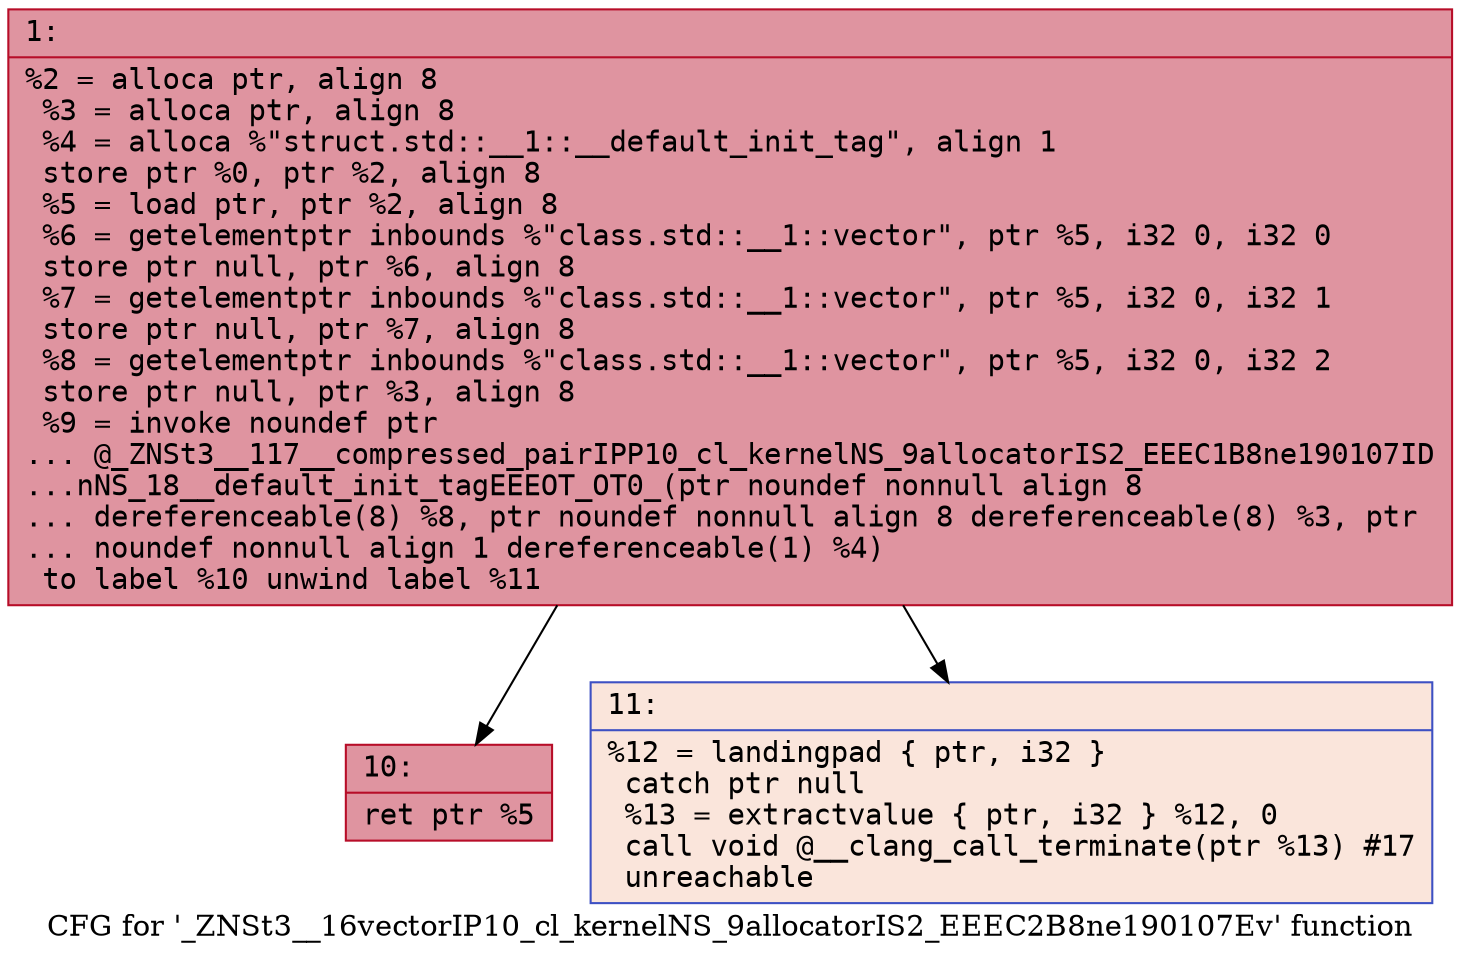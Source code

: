 digraph "CFG for '_ZNSt3__16vectorIP10_cl_kernelNS_9allocatorIS2_EEEC2B8ne190107Ev' function" {
	label="CFG for '_ZNSt3__16vectorIP10_cl_kernelNS_9allocatorIS2_EEEC2B8ne190107Ev' function";

	Node0x600000d00f50 [shape=record,color="#b70d28ff", style=filled, fillcolor="#b70d2870" fontname="Courier",label="{1:\l|  %2 = alloca ptr, align 8\l  %3 = alloca ptr, align 8\l  %4 = alloca %\"struct.std::__1::__default_init_tag\", align 1\l  store ptr %0, ptr %2, align 8\l  %5 = load ptr, ptr %2, align 8\l  %6 = getelementptr inbounds %\"class.std::__1::vector\", ptr %5, i32 0, i32 0\l  store ptr null, ptr %6, align 8\l  %7 = getelementptr inbounds %\"class.std::__1::vector\", ptr %5, i32 0, i32 1\l  store ptr null, ptr %7, align 8\l  %8 = getelementptr inbounds %\"class.std::__1::vector\", ptr %5, i32 0, i32 2\l  store ptr null, ptr %3, align 8\l  %9 = invoke noundef ptr\l... @_ZNSt3__117__compressed_pairIPP10_cl_kernelNS_9allocatorIS2_EEEC1B8ne190107ID\l...nNS_18__default_init_tagEEEOT_OT0_(ptr noundef nonnull align 8\l... dereferenceable(8) %8, ptr noundef nonnull align 8 dereferenceable(8) %3, ptr\l... noundef nonnull align 1 dereferenceable(1) %4)\l          to label %10 unwind label %11\l}"];
	Node0x600000d00f50 -> Node0x600000d00fa0[tooltip="1 -> 10\nProbability 100.00%" ];
	Node0x600000d00f50 -> Node0x600000d00ff0[tooltip="1 -> 11\nProbability 0.00%" ];
	Node0x600000d00fa0 [shape=record,color="#b70d28ff", style=filled, fillcolor="#b70d2870" fontname="Courier",label="{10:\l|  ret ptr %5\l}"];
	Node0x600000d00ff0 [shape=record,color="#3d50c3ff", style=filled, fillcolor="#f4c5ad70" fontname="Courier",label="{11:\l|  %12 = landingpad \{ ptr, i32 \}\l          catch ptr null\l  %13 = extractvalue \{ ptr, i32 \} %12, 0\l  call void @__clang_call_terminate(ptr %13) #17\l  unreachable\l}"];
}

